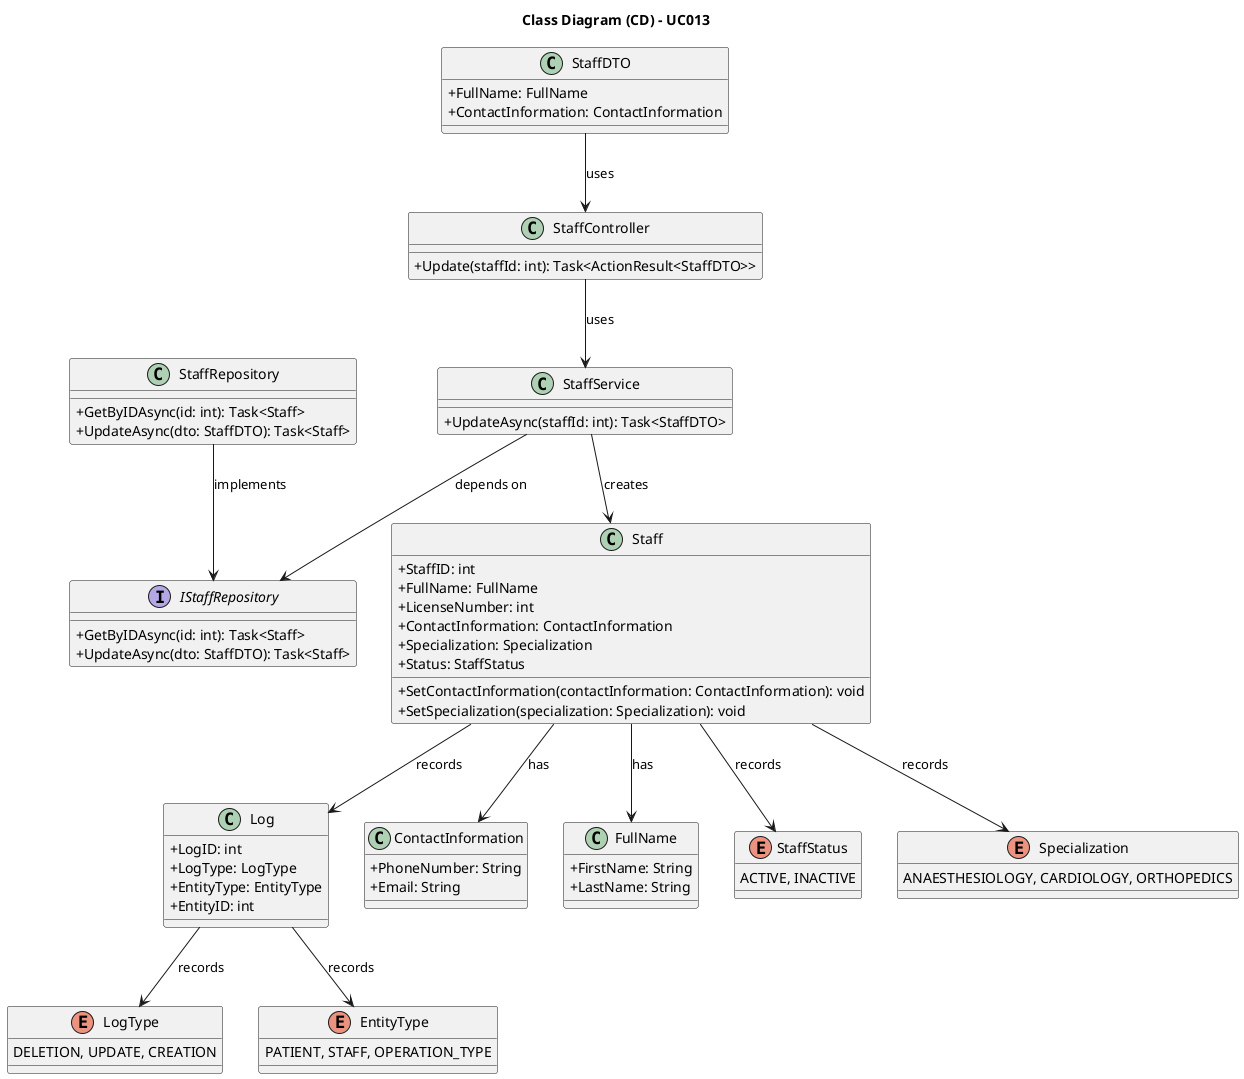 @startuml
skinparam packageStyle rectangle
skinparam shadowing false

skinparam classAttributeIconSize 0

title Class Diagram (CD) - UC013

class StaffController {
    + Update(staffId: int): Task<ActionResult<StaffDTO>>
}

class StaffService {
    + UpdateAsync(staffId: int): Task<StaffDTO>
}

class Staff {
    + StaffID: int
    + FullName: FullName
    + LicenseNumber: int
    + ContactInformation: ContactInformation    
    + Specialization: Specialization
    + Status: StaffStatus
    + SetContactInformation(contactInformation: ContactInformation): void
    + SetSpecialization(specialization: Specialization): void
}

class Log{
    + LogID: int
    + LogType: LogType
    + EntityType: EntityType
    + EntityID: int
}

class StaffDTO {
    + FullName: FullName
    + ContactInformation: ContactInformation
}

class ContactInformation{
    + PhoneNumber: String
    + Email: String
}

class FullName{
    + FirstName: String
    + LastName: String
}

enum LogType {
    DELETION, UPDATE, CREATION
}

enum EntityType {
    PATIENT, STAFF, OPERATION_TYPE
}

enum StaffStatus {
    ACTIVE, INACTIVE
}

enum Specialization{
    ANAESTHESIOLOGY, CARDIOLOGY, ORTHOPEDICS
}

interface IStaffRepository {
    + GetByIDAsync(id: int): Task<Staff>
    + UpdateAsync(dto: StaffDTO): Task<Staff>
}

class StaffRepository {
    + GetByIDAsync(id: int): Task<Staff>
    + UpdateAsync(dto: StaffDTO): Task<Staff>
}

StaffDTO --> StaffController : uses
StaffController --> StaffService : uses
StaffService --> Staff : creates
StaffService --> IStaffRepository : depends on
StaffRepository --> IStaffRepository : implements
Staff --> ContactInformation : has
Staff --> FullName : has
Staff --> StaffStatus : records
Staff --> Specialization : records
Staff --> Log : records
Log --> LogType : records
Log --> EntityType : records

@enduml